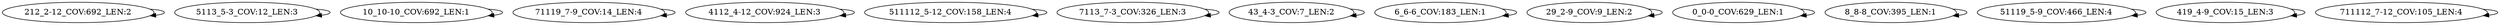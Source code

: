 digraph G {
    "212_2-12_COV:692_LEN:2" -> "212_2-12_COV:692_LEN:2";
    "5113_5-3_COV:12_LEN:3" -> "5113_5-3_COV:12_LEN:3";
    "10_10-10_COV:692_LEN:1" -> "10_10-10_COV:692_LEN:1";
    "71119_7-9_COV:14_LEN:4" -> "71119_7-9_COV:14_LEN:4";
    "4112_4-12_COV:924_LEN:3" -> "4112_4-12_COV:924_LEN:3";
    "511112_5-12_COV:158_LEN:4" -> "511112_5-12_COV:158_LEN:4";
    "7113_7-3_COV:326_LEN:3" -> "7113_7-3_COV:326_LEN:3";
    "43_4-3_COV:7_LEN:2" -> "43_4-3_COV:7_LEN:2";
    "6_6-6_COV:183_LEN:1" -> "6_6-6_COV:183_LEN:1";
    "29_2-9_COV:9_LEN:2" -> "29_2-9_COV:9_LEN:2";
    "0_0-0_COV:629_LEN:1" -> "0_0-0_COV:629_LEN:1";
    "8_8-8_COV:395_LEN:1" -> "8_8-8_COV:395_LEN:1";
    "51119_5-9_COV:466_LEN:4" -> "51119_5-9_COV:466_LEN:4";
    "419_4-9_COV:15_LEN:3" -> "419_4-9_COV:15_LEN:3";
    "711112_7-12_COV:105_LEN:4" -> "711112_7-12_COV:105_LEN:4";
}
